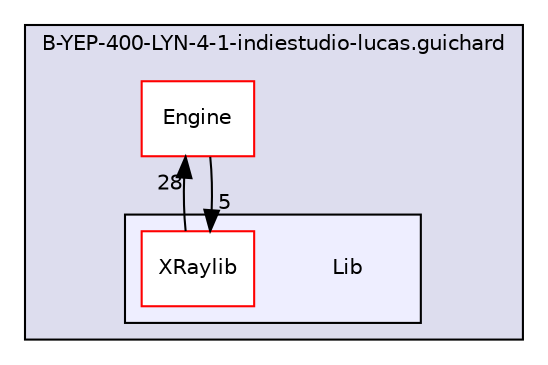 digraph "Documents/GitHub/B-YEP-400-LYN-4-1-indiestudio-lucas.guichard/Lib" {
  compound=true
  node [ fontsize="10", fontname="Helvetica"];
  edge [ labelfontsize="10", labelfontname="Helvetica"];
  subgraph clusterdir_905faac8d9dedf69c4ad3b65d766e7c8 {
    graph [ bgcolor="#ddddee", pencolor="black", label="B-YEP-400-LYN-4-1-indiestudio-lucas.guichard" fontname="Helvetica", fontsize="10", URL="dir_905faac8d9dedf69c4ad3b65d766e7c8.html"]
  dir_65b0892c83f613d26dd8ae47df83a316 [shape=box label="Engine" fillcolor="white" style="filled" color="red" URL="dir_65b0892c83f613d26dd8ae47df83a316.html"];
  subgraph clusterdir_2e114b6c2ea195007f07f47d968e03e9 {
    graph [ bgcolor="#eeeeff", pencolor="black", label="" URL="dir_2e114b6c2ea195007f07f47d968e03e9.html"];
    dir_2e114b6c2ea195007f07f47d968e03e9 [shape=plaintext label="Lib"];
  dir_34244dabb43d53e30027e1c0d07596f4 [shape=box label="XRaylib" fillcolor="white" style="filled" color="red" URL="dir_34244dabb43d53e30027e1c0d07596f4.html"];
  }
  }
  dir_34244dabb43d53e30027e1c0d07596f4->dir_65b0892c83f613d26dd8ae47df83a316 [headlabel="28", labeldistance=1.5 headhref="dir_000015_000003.html"];
  dir_65b0892c83f613d26dd8ae47df83a316->dir_34244dabb43d53e30027e1c0d07596f4 [headlabel="5", labeldistance=1.5 headhref="dir_000003_000015.html"];
}
